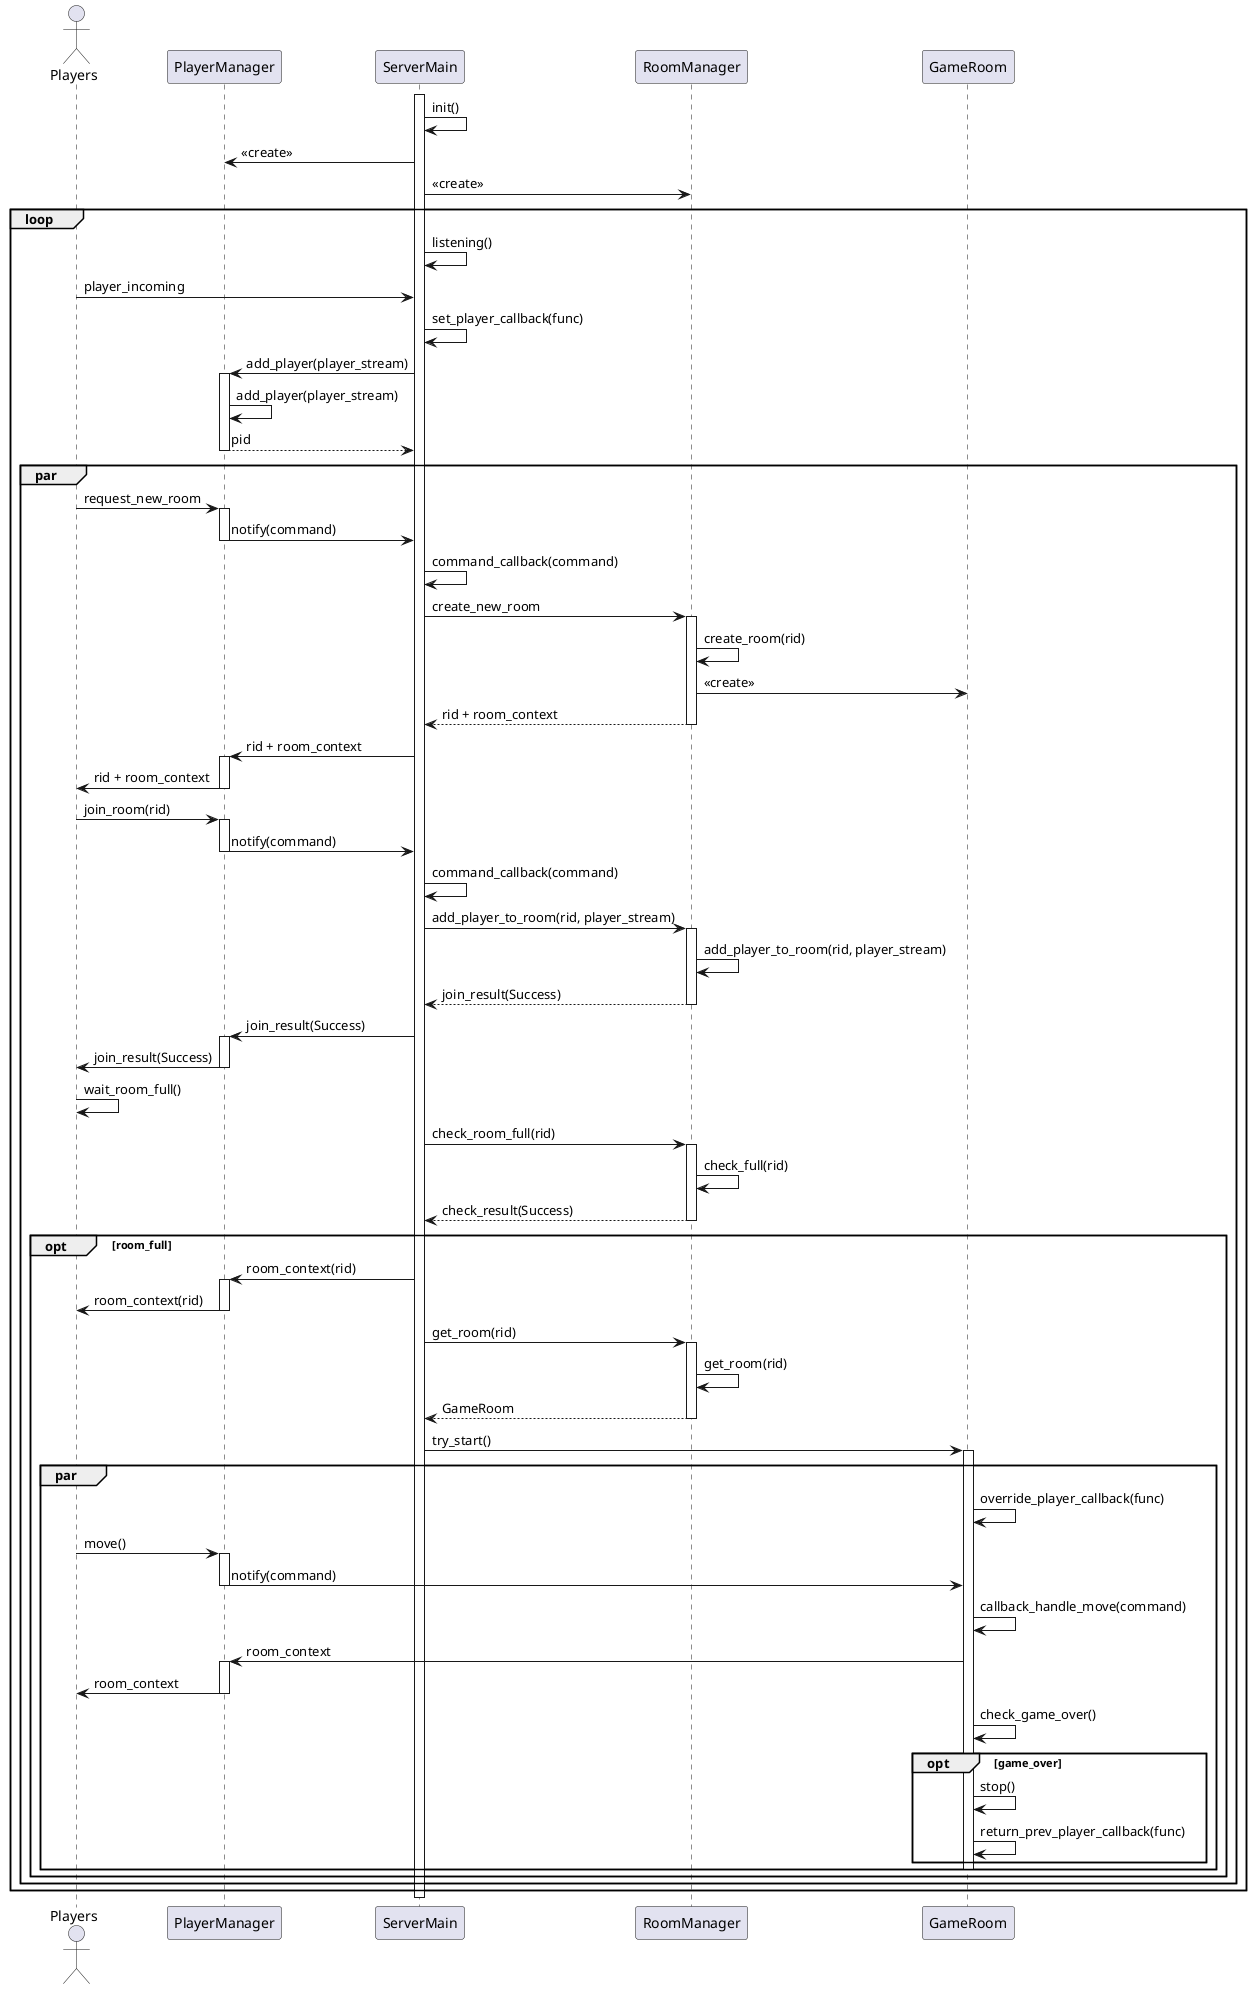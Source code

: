 @startuml caro_server_main_sequence

actor Players
participant PlayerManager
participant ServerMain
participant RoomManager
participant GameRoom

activate ServerMain

ServerMain -> ServerMain: init()
ServerMain -> PlayerManager: <<create>>
ServerMain -> RoomManager: <<create>>

loop
    ServerMain -> ServerMain: listening()
    Players -> ServerMain: player_incoming
    ServerMain -> ServerMain: set_player_callback(func)
    ServerMain -> PlayerManager: add_player(player_stream)
    activate PlayerManager
    PlayerManager -> PlayerManager: add_player(player_stream)
    PlayerManager --> ServerMain: pid
    deactivate PlayerManager

    par
        Players -> PlayerManager: request_new_room
        activate PlayerManager
        PlayerManager -> ServerMain: notify(command)
        deactivate PlayerManager
        ServerMain -> ServerMain: command_callback(command)
        ServerMain -> RoomManager: create_new_room
        activate RoomManager
        RoomManager -> RoomManager: create_room(rid)
        participant GameRoom
        RoomManager -> GameRoom: <<create>>
        RoomManager --> ServerMain: rid + room_context
        deactivate RoomManager
        ServerMain -> PlayerManager: rid + room_context
        activate PlayerManager
        PlayerManager -> Players: rid + room_context
        deactivate PlayerManager

        Players -> PlayerManager: join_room(rid)
        activate PlayerManager
        PlayerManager -> ServerMain: notify(command)
        deactivate PlayerManager
        ServerMain -> ServerMain: command_callback(command)
        ServerMain -> RoomManager: add_player_to_room(rid, player_stream)
        activate RoomManager
        RoomManager -> RoomManager: add_player_to_room(rid, player_stream)
        RoomManager --> ServerMain: join_result(Success)
        deactivate RoomManager
        ServerMain -> PlayerManager: join_result(Success)
        activate PlayerManager
        PlayerManager -> Players: join_result(Success)
        deactivate PlayerManager

        Players -> Players: wait_room_full()

        ServerMain -> RoomManager: check_room_full(rid)
        activate RoomManager
        RoomManager -> RoomManager: check_full(rid)
        RoomManager --> ServerMain: check_result(Success)
        deactivate RoomManager

        opt room_full
            ServerMain -> PlayerManager: room_context(rid)
            activate PlayerManager
            PlayerManager -> Players: room_context(rid)
            deactivate PlayerManager

            ServerMain -> RoomManager: get_room(rid)
            activate RoomManager
            RoomManager -> RoomManager: get_room(rid)
            RoomManager --> ServerMain: GameRoom
            deactivate RoomManager

            ServerMain -> GameRoom: try_start()

            par
                activate GameRoom
                GameRoom -> GameRoom: override_player_callback(func)
                Players -> PlayerManager: move()
                activate PlayerManager
                PlayerManager -> GameRoom: notify(command)
                deactivate PlayerManager
                GameRoom -> GameRoom: callback_handle_move(command)
                GameRoom -> PlayerManager: room_context
                activate PlayerManager
                PlayerManager -> Players: room_context
                deactivate PlayerManager
                GameRoom -> GameRoom: check_game_over()

                opt game_over
                    GameRoom -> GameRoom: stop()
                    GameRoom -> GameRoom: return_prev_player_callback(func)
                end opt

                deactivate GameRoom
            end par

        end opt

    end par

end loop

deactivate ServerMain

@enduml